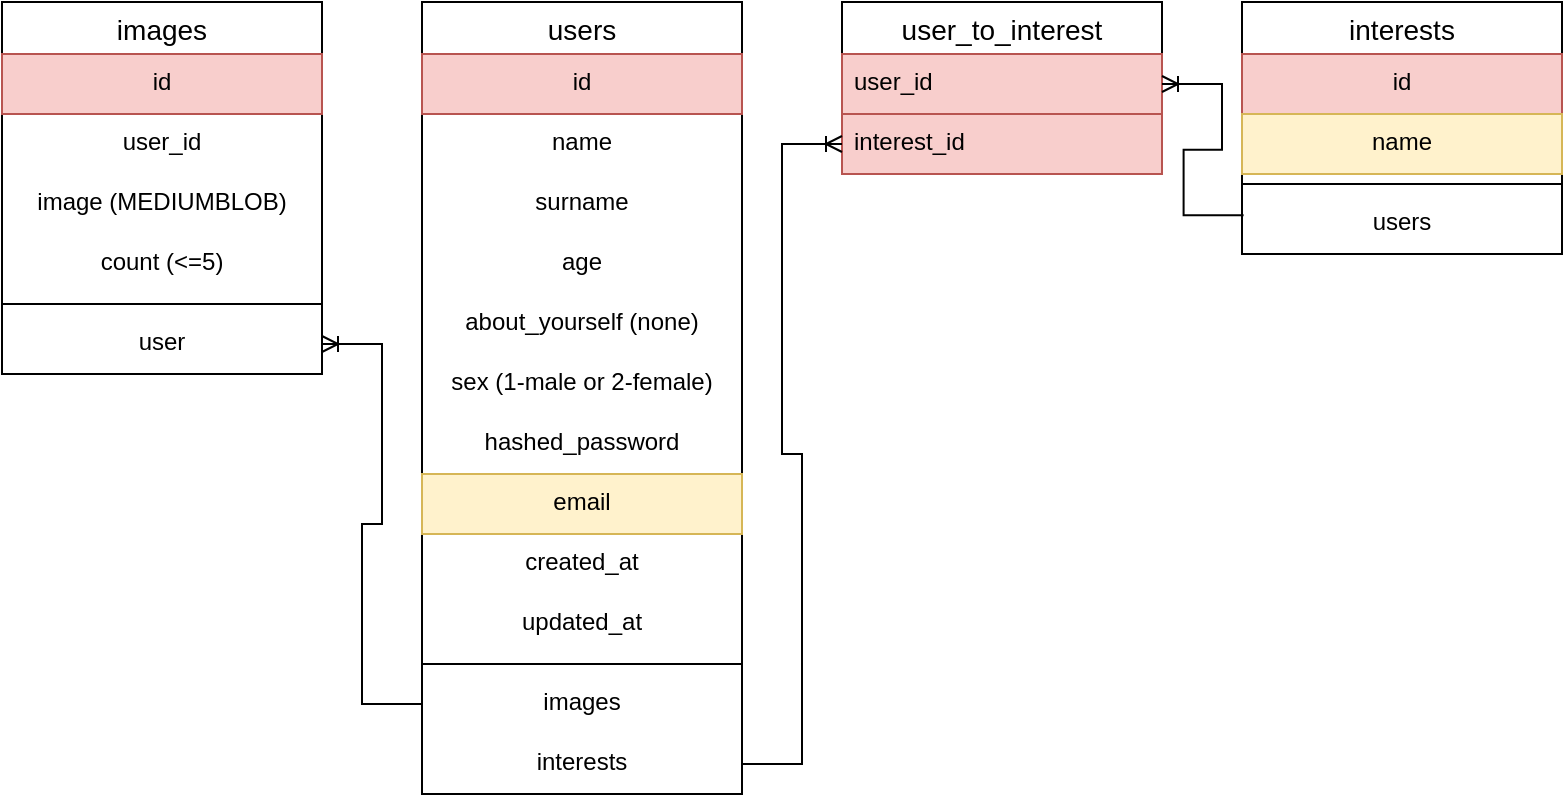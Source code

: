 <mxfile version="17.4.0" type="github">
  <diagram id="C5RBs43oDa-KdzZeNtuy" name="Page-1">
    <mxGraphModel dx="1237" dy="679" grid="1" gridSize="10" guides="1" tooltips="1" connect="1" arrows="1" fold="1" page="1" pageScale="1" pageWidth="10000" pageHeight="10000" math="0" shadow="0">
      <root>
        <mxCell id="WIyWlLk6GJQsqaUBKTNV-0" />
        <mxCell id="WIyWlLk6GJQsqaUBKTNV-1" parent="WIyWlLk6GJQsqaUBKTNV-0" />
        <mxCell id="HBUXMjYGUIqkysH5JftK-0" value="users" style="swimlane;fontStyle=0;childLayout=stackLayout;horizontal=1;startSize=26;horizontalStack=0;resizeParent=1;resizeParentMax=0;resizeLast=0;collapsible=1;marginBottom=0;align=center;fontSize=14;" vertex="1" parent="WIyWlLk6GJQsqaUBKTNV-1">
          <mxGeometry x="3220" y="1970" width="160" height="396" as="geometry" />
        </mxCell>
        <mxCell id="HBUXMjYGUIqkysH5JftK-1" value="id" style="text;strokeColor=#b85450;fillColor=#f8cecc;spacingLeft=4;spacingRight=4;overflow=hidden;rotatable=0;points=[[0,0.5],[1,0.5]];portConstraint=eastwest;fontSize=12;align=center;" vertex="1" parent="HBUXMjYGUIqkysH5JftK-0">
          <mxGeometry y="26" width="160" height="30" as="geometry" />
        </mxCell>
        <mxCell id="HBUXMjYGUIqkysH5JftK-2" value="name" style="text;strokeColor=none;fillColor=none;spacingLeft=4;spacingRight=4;overflow=hidden;rotatable=0;points=[[0,0.5],[1,0.5]];portConstraint=eastwest;fontSize=12;align=center;" vertex="1" parent="HBUXMjYGUIqkysH5JftK-0">
          <mxGeometry y="56" width="160" height="30" as="geometry" />
        </mxCell>
        <mxCell id="HBUXMjYGUIqkysH5JftK-3" value="surname" style="text;spacingLeft=4;spacingRight=4;overflow=hidden;rotatable=0;points=[[0,0.5],[1,0.5]];portConstraint=eastwest;fontSize=12;align=center;" vertex="1" parent="HBUXMjYGUIqkysH5JftK-0">
          <mxGeometry y="86" width="160" height="30" as="geometry" />
        </mxCell>
        <mxCell id="HBUXMjYGUIqkysH5JftK-4" value="age" style="text;spacingLeft=4;spacingRight=4;overflow=hidden;rotatable=0;points=[[0,0.5],[1,0.5]];portConstraint=eastwest;fontSize=12;align=center;" vertex="1" parent="HBUXMjYGUIqkysH5JftK-0">
          <mxGeometry y="116" width="160" height="30" as="geometry" />
        </mxCell>
        <mxCell id="HBUXMjYGUIqkysH5JftK-5" value="about_yourself (none)" style="text;spacingLeft=4;spacingRight=4;overflow=hidden;rotatable=0;points=[[0,0.5],[1,0.5]];portConstraint=eastwest;fontSize=12;align=center;" vertex="1" parent="HBUXMjYGUIqkysH5JftK-0">
          <mxGeometry y="146" width="160" height="30" as="geometry" />
        </mxCell>
        <mxCell id="HBUXMjYGUIqkysH5JftK-6" value="sex (1-male or 2-female)" style="text;spacingLeft=4;spacingRight=4;overflow=hidden;rotatable=0;points=[[0,0.5],[1,0.5]];portConstraint=eastwest;fontSize=12;align=center;" vertex="1" parent="HBUXMjYGUIqkysH5JftK-0">
          <mxGeometry y="176" width="160" height="30" as="geometry" />
        </mxCell>
        <mxCell id="HBUXMjYGUIqkysH5JftK-7" value="hashed_password" style="text;spacingLeft=4;spacingRight=4;overflow=hidden;rotatable=0;points=[[0,0.5],[1,0.5]];portConstraint=eastwest;fontSize=12;align=center;" vertex="1" parent="HBUXMjYGUIqkysH5JftK-0">
          <mxGeometry y="206" width="160" height="30" as="geometry" />
        </mxCell>
        <mxCell id="HBUXMjYGUIqkysH5JftK-8" value="email" style="text;spacingLeft=4;spacingRight=4;overflow=hidden;rotatable=0;points=[[0,0.5],[1,0.5]];portConstraint=eastwest;fontSize=12;align=center;fillColor=#fff2cc;strokeColor=#d6b656;" vertex="1" parent="HBUXMjYGUIqkysH5JftK-0">
          <mxGeometry y="236" width="160" height="30" as="geometry" />
        </mxCell>
        <mxCell id="HBUXMjYGUIqkysH5JftK-9" value="created_at" style="text;spacingLeft=4;spacingRight=4;overflow=hidden;rotatable=0;points=[[0,0.5],[1,0.5]];portConstraint=eastwest;fontSize=12;align=center;" vertex="1" parent="HBUXMjYGUIqkysH5JftK-0">
          <mxGeometry y="266" width="160" height="30" as="geometry" />
        </mxCell>
        <mxCell id="HBUXMjYGUIqkysH5JftK-10" value="updated_at" style="text;spacingLeft=4;spacingRight=4;overflow=hidden;rotatable=0;points=[[0,0.5],[1,0.5]];portConstraint=eastwest;fontSize=12;align=center;" vertex="1" parent="HBUXMjYGUIqkysH5JftK-0">
          <mxGeometry y="296" width="160" height="30" as="geometry" />
        </mxCell>
        <mxCell id="HBUXMjYGUIqkysH5JftK-26" value="" style="line;strokeWidth=1;rotatable=0;dashed=0;labelPosition=right;align=left;verticalAlign=middle;spacingTop=0;spacingLeft=6;points=[];portConstraint=eastwest;" vertex="1" parent="HBUXMjYGUIqkysH5JftK-0">
          <mxGeometry y="326" width="160" height="10" as="geometry" />
        </mxCell>
        <mxCell id="HBUXMjYGUIqkysH5JftK-18" value="images" style="text;spacingLeft=4;spacingRight=4;overflow=hidden;rotatable=0;points=[[0,0.5],[1,0.5]];portConstraint=eastwest;fontSize=12;align=center;" vertex="1" parent="HBUXMjYGUIqkysH5JftK-0">
          <mxGeometry y="336" width="160" height="30" as="geometry" />
        </mxCell>
        <mxCell id="HBUXMjYGUIqkysH5JftK-19" value="interests" style="text;spacingLeft=4;spacingRight=4;overflow=hidden;rotatable=0;points=[[0,0.5],[1,0.5]];portConstraint=eastwest;fontSize=12;align=center;" vertex="1" parent="HBUXMjYGUIqkysH5JftK-0">
          <mxGeometry y="366" width="160" height="30" as="geometry" />
        </mxCell>
        <mxCell id="HBUXMjYGUIqkysH5JftK-20" value="interests" style="swimlane;fontStyle=0;childLayout=stackLayout;horizontal=1;startSize=26;horizontalStack=0;resizeParent=1;resizeParentMax=0;resizeLast=0;collapsible=1;marginBottom=0;align=center;fontSize=14;" vertex="1" parent="WIyWlLk6GJQsqaUBKTNV-1">
          <mxGeometry x="3630" y="1970" width="160" height="126" as="geometry" />
        </mxCell>
        <mxCell id="HBUXMjYGUIqkysH5JftK-21" value="id" style="text;strokeColor=#b85450;fillColor=#f8cecc;spacingLeft=4;spacingRight=4;overflow=hidden;rotatable=0;points=[[0,0.5],[1,0.5]];portConstraint=eastwest;fontSize=12;align=center;" vertex="1" parent="HBUXMjYGUIqkysH5JftK-20">
          <mxGeometry y="26" width="160" height="30" as="geometry" />
        </mxCell>
        <mxCell id="HBUXMjYGUIqkysH5JftK-22" value="name" style="text;strokeColor=#d6b656;fillColor=#fff2cc;spacingLeft=4;spacingRight=4;overflow=hidden;rotatable=0;points=[[0,0.5],[1,0.5]];portConstraint=eastwest;fontSize=12;align=center;" vertex="1" parent="HBUXMjYGUIqkysH5JftK-20">
          <mxGeometry y="56" width="160" height="30" as="geometry" />
        </mxCell>
        <mxCell id="HBUXMjYGUIqkysH5JftK-27" value="" style="line;strokeWidth=1;rotatable=0;dashed=0;labelPosition=right;align=left;verticalAlign=middle;spacingTop=0;spacingLeft=6;points=[];portConstraint=eastwest;" vertex="1" parent="HBUXMjYGUIqkysH5JftK-20">
          <mxGeometry y="86" width="160" height="10" as="geometry" />
        </mxCell>
        <mxCell id="HBUXMjYGUIqkysH5JftK-23" value="users" style="text;strokeColor=none;fillColor=none;spacingLeft=4;spacingRight=4;overflow=hidden;rotatable=0;points=[[0,0.5],[1,0.5]];portConstraint=eastwest;fontSize=12;align=center;" vertex="1" parent="HBUXMjYGUIqkysH5JftK-20">
          <mxGeometry y="96" width="160" height="30" as="geometry" />
        </mxCell>
        <mxCell id="HBUXMjYGUIqkysH5JftK-28" value="user_to_interest" style="swimlane;fontStyle=0;childLayout=stackLayout;horizontal=1;startSize=26;horizontalStack=0;resizeParent=1;resizeParentMax=0;resizeLast=0;collapsible=1;marginBottom=0;align=center;fontSize=14;" vertex="1" parent="WIyWlLk6GJQsqaUBKTNV-1">
          <mxGeometry x="3430" y="1970" width="160" height="86" as="geometry" />
        </mxCell>
        <mxCell id="HBUXMjYGUIqkysH5JftK-29" value="user_id" style="text;strokeColor=#b85450;fillColor=#f8cecc;spacingLeft=4;spacingRight=4;overflow=hidden;rotatable=0;points=[[0,0.5],[1,0.5]];portConstraint=eastwest;fontSize=12;" vertex="1" parent="HBUXMjYGUIqkysH5JftK-28">
          <mxGeometry y="26" width="160" height="30" as="geometry" />
        </mxCell>
        <mxCell id="HBUXMjYGUIqkysH5JftK-30" value="interest_id" style="text;strokeColor=#b85450;fillColor=#f8cecc;spacingLeft=4;spacingRight=4;overflow=hidden;rotatable=0;points=[[0,0.5],[1,0.5]];portConstraint=eastwest;fontSize=12;" vertex="1" parent="HBUXMjYGUIqkysH5JftK-28">
          <mxGeometry y="56" width="160" height="30" as="geometry" />
        </mxCell>
        <mxCell id="HBUXMjYGUIqkysH5JftK-32" value="" style="edgeStyle=entityRelationEdgeStyle;fontSize=12;html=1;endArrow=ERoneToMany;rounded=0;exitX=0.005;exitY=0.355;exitDx=0;exitDy=0;exitPerimeter=0;entryX=1;entryY=0.5;entryDx=0;entryDy=0;" edge="1" parent="WIyWlLk6GJQsqaUBKTNV-1" source="HBUXMjYGUIqkysH5JftK-23" target="HBUXMjYGUIqkysH5JftK-29">
          <mxGeometry width="100" height="100" relative="1" as="geometry">
            <mxPoint x="3590" y="2260" as="sourcePoint" />
            <mxPoint x="3690" y="2160" as="targetPoint" />
          </mxGeometry>
        </mxCell>
        <mxCell id="HBUXMjYGUIqkysH5JftK-33" value="" style="edgeStyle=entityRelationEdgeStyle;fontSize=12;html=1;endArrow=ERoneToMany;rounded=0;exitX=1;exitY=0.5;exitDx=0;exitDy=0;entryX=0;entryY=0.5;entryDx=0;entryDy=0;" edge="1" parent="WIyWlLk6GJQsqaUBKTNV-1" source="HBUXMjYGUIqkysH5JftK-19" target="HBUXMjYGUIqkysH5JftK-30">
          <mxGeometry width="100" height="100" relative="1" as="geometry">
            <mxPoint x="3859.52" y="2016.98" as="sourcePoint" />
            <mxPoint x="3540" y="2340" as="targetPoint" />
          </mxGeometry>
        </mxCell>
        <mxCell id="HBUXMjYGUIqkysH5JftK-34" value="images" style="swimlane;fontStyle=0;childLayout=stackLayout;horizontal=1;startSize=26;horizontalStack=0;resizeParent=1;resizeParentMax=0;resizeLast=0;collapsible=1;marginBottom=0;align=center;fontSize=14;" vertex="1" parent="WIyWlLk6GJQsqaUBKTNV-1">
          <mxGeometry x="3010" y="1970" width="160" height="186" as="geometry" />
        </mxCell>
        <mxCell id="HBUXMjYGUIqkysH5JftK-35" value="id" style="text;strokeColor=#b85450;fillColor=#f8cecc;spacingLeft=4;spacingRight=4;overflow=hidden;rotatable=0;points=[[0,0.5],[1,0.5]];portConstraint=eastwest;fontSize=12;align=center;" vertex="1" parent="HBUXMjYGUIqkysH5JftK-34">
          <mxGeometry y="26" width="160" height="30" as="geometry" />
        </mxCell>
        <mxCell id="HBUXMjYGUIqkysH5JftK-36" value="user_id" style="text;strokeColor=none;fillColor=none;spacingLeft=4;spacingRight=4;overflow=hidden;rotatable=0;points=[[0,0.5],[1,0.5]];portConstraint=eastwest;fontSize=12;align=center;" vertex="1" parent="HBUXMjYGUIqkysH5JftK-34">
          <mxGeometry y="56" width="160" height="30" as="geometry" />
        </mxCell>
        <mxCell id="HBUXMjYGUIqkysH5JftK-37" value="image (MEDIUMBLOB)" style="text;strokeColor=none;fillColor=none;spacingLeft=4;spacingRight=4;overflow=hidden;rotatable=0;points=[[0,0.5],[1,0.5]];portConstraint=eastwest;fontSize=12;align=center;" vertex="1" parent="HBUXMjYGUIqkysH5JftK-34">
          <mxGeometry y="86" width="160" height="30" as="geometry" />
        </mxCell>
        <mxCell id="HBUXMjYGUIqkysH5JftK-38" value="count (&lt;=5)" style="text;strokeColor=none;fillColor=none;spacingLeft=4;spacingRight=4;overflow=hidden;rotatable=0;points=[[0,0.5],[1,0.5]];portConstraint=eastwest;fontSize=12;align=center;" vertex="1" parent="HBUXMjYGUIqkysH5JftK-34">
          <mxGeometry y="116" width="160" height="30" as="geometry" />
        </mxCell>
        <mxCell id="HBUXMjYGUIqkysH5JftK-40" value="" style="line;strokeWidth=1;rotatable=0;dashed=0;labelPosition=right;align=left;verticalAlign=middle;spacingTop=0;spacingLeft=6;points=[];portConstraint=eastwest;" vertex="1" parent="HBUXMjYGUIqkysH5JftK-34">
          <mxGeometry y="146" width="160" height="10" as="geometry" />
        </mxCell>
        <mxCell id="HBUXMjYGUIqkysH5JftK-39" value="user" style="text;strokeColor=none;fillColor=none;spacingLeft=4;spacingRight=4;overflow=hidden;rotatable=0;points=[[0,0.5],[1,0.5]];portConstraint=eastwest;fontSize=12;align=center;" vertex="1" parent="HBUXMjYGUIqkysH5JftK-34">
          <mxGeometry y="156" width="160" height="30" as="geometry" />
        </mxCell>
        <mxCell id="HBUXMjYGUIqkysH5JftK-41" value="" style="edgeStyle=entityRelationEdgeStyle;fontSize=12;html=1;endArrow=ERoneToMany;rounded=0;entryX=1;entryY=0.5;entryDx=0;entryDy=0;exitX=0;exitY=0.5;exitDx=0;exitDy=0;" edge="1" parent="WIyWlLk6GJQsqaUBKTNV-1" source="HBUXMjYGUIqkysH5JftK-18" target="HBUXMjYGUIqkysH5JftK-39">
          <mxGeometry width="100" height="100" relative="1" as="geometry">
            <mxPoint x="3100" y="2380" as="sourcePoint" />
            <mxPoint x="3200" y="2280" as="targetPoint" />
          </mxGeometry>
        </mxCell>
      </root>
    </mxGraphModel>
  </diagram>
</mxfile>
